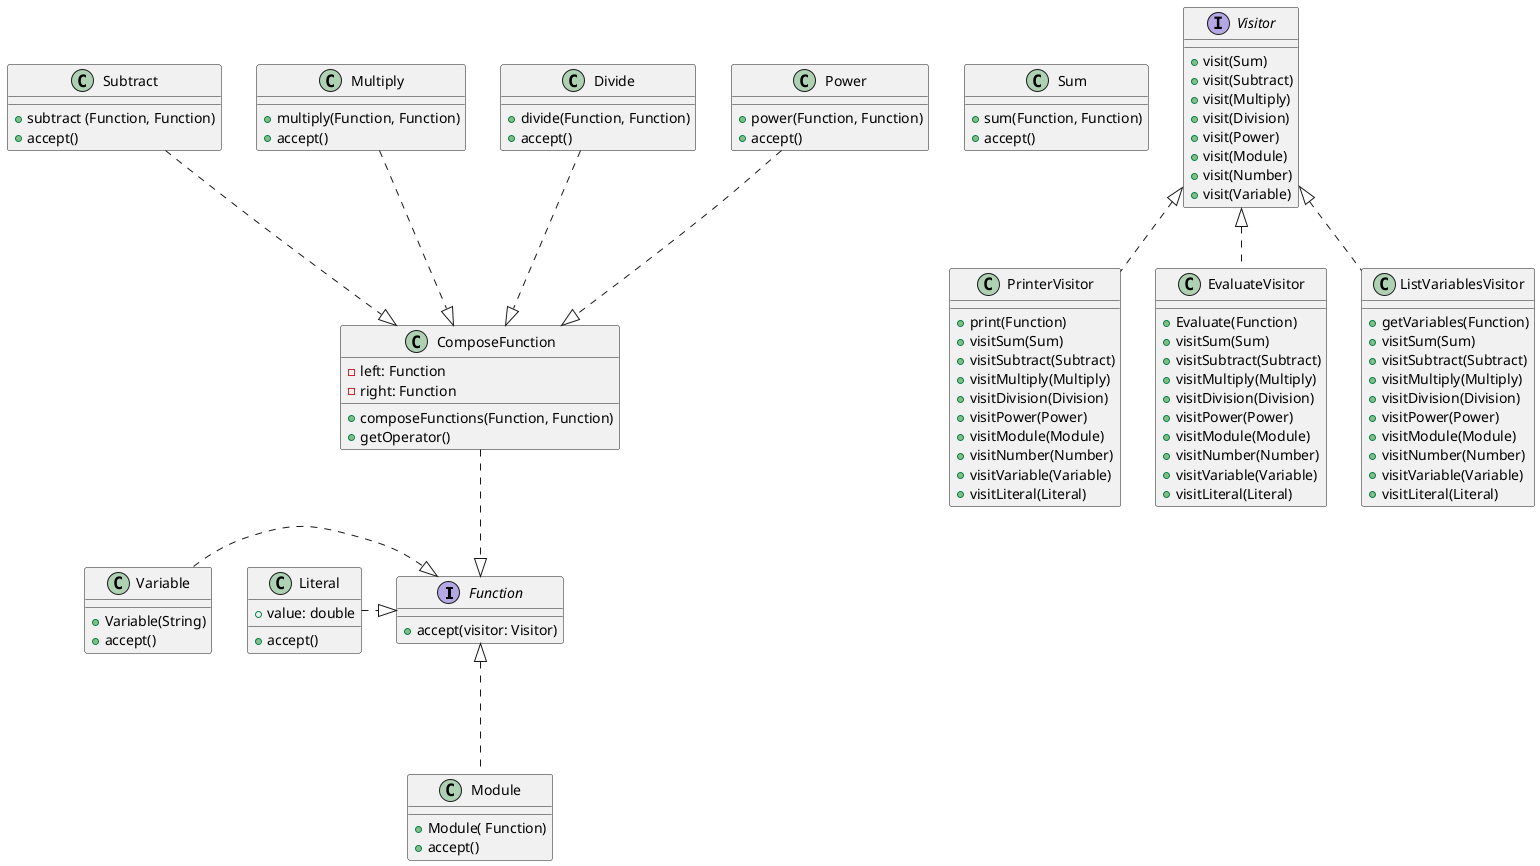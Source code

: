 @startuml

interface Function {
    + accept(visitor: Visitor)
}

class Literal{
    + value: double
    + accept()
}

class ComposeFunction{
    + composeFunctions(Function, Function)
    - left: Function
    - right: Function
    + getOperator()

}

class Sum {
    + sum(Function, Function)
    + accept()
}

class Subtract{
    + subtract (Function, Function)
    + accept()
}

class Multiply {
    + multiply(Function, Function)
    + accept()
}

class Divide {
    + divide(Function, Function)
    + accept()
}

class Power {
    + power(Function, Function)
    + accept()
}



class Module {
    + Module( Function)
    + accept()
}


class Variable {
    + Variable(String)
    + accept()
}

interface Visitor{
    + visit(Sum)
    + visit(Subtract)
    + visit(Multiply)
    + visit(Division)
    + visit(Power)
    + visit(Module)
    + visit(Number)
    + visit(Variable)
}

class PrinterVisitor{
    + print(Function)
    + visitSum(Sum)
    + visitSubtract(Subtract)
    + visitMultiply(Multiply)
    + visitDivision(Division)
    + visitPower(Power)
    + visitModule(Module)
    + visitNumber(Number)
    + visitVariable(Variable)
    + visitLiteral(Literal)
}

class EvaluateVisitor{
    + Evaluate(Function)
    + visitSum(Sum)
    + visitSubtract(Subtract)
    + visitMultiply(Multiply)
    + visitDivision(Division)
    + visitPower(Power)
    + visitModule(Module)
    + visitNumber(Number)
    + visitVariable(Variable)
    + visitLiteral(Literal)
}

class ListVariablesVisitor{

    + getVariables(Function)
    + visitSum(Sum)
    + visitSubtract(Subtract)
    + visitMultiply(Multiply)
    + visitDivision(Division)
    + visitPower(Power)
    + visitModule(Module)
    + visitNumber(Number)
    + visitVariable(Variable)
    + visitLiteral(Literal)
    }


Subtract ..|> ComposeFunction
Divide..|> ComposeFunction
Multiply..|> ComposeFunction
Power..|> ComposeFunction


Function <|... Module
Variable .|> Function
Literal .|> Function
ComposeFunction ..|> Function

Visitor <|.. ListVariablesVisitor
Visitor <|.. EvaluateVisitor
Visitor <|.. PrinterVisitor
@enduml